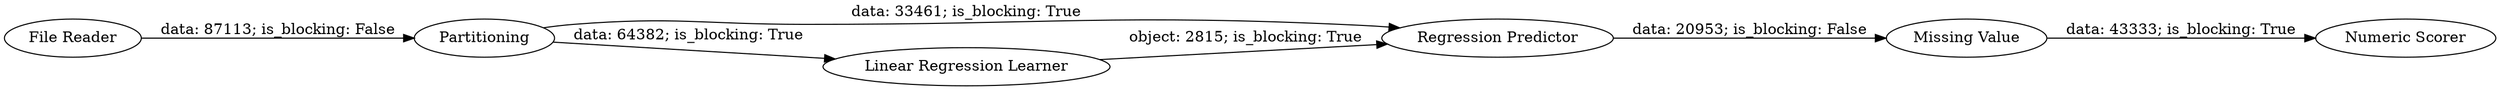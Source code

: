 digraph {
	"-4399261125549038065_63" [label="Missing Value"]
	"-4399261125549038065_64" [label="File Reader"]
	"-4399261125549038065_32" [label="Regression Predictor"]
	"-4399261125549038065_29" [label=Partitioning]
	"-4399261125549038065_31" [label="Linear Regression Learner"]
	"-4399261125549038065_30" [label="Numeric Scorer"]
	"-4399261125549038065_64" -> "-4399261125549038065_29" [label="data: 87113; is_blocking: False"]
	"-4399261125549038065_63" -> "-4399261125549038065_30" [label="data: 43333; is_blocking: True"]
	"-4399261125549038065_32" -> "-4399261125549038065_63" [label="data: 20953; is_blocking: False"]
	"-4399261125549038065_31" -> "-4399261125549038065_32" [label="object: 2815; is_blocking: True"]
	"-4399261125549038065_29" -> "-4399261125549038065_32" [label="data: 33461; is_blocking: True"]
	"-4399261125549038065_29" -> "-4399261125549038065_31" [label="data: 64382; is_blocking: True"]
	rankdir=LR
}
